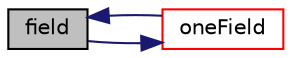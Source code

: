 digraph "field"
{
  bgcolor="transparent";
  edge [fontname="Helvetica",fontsize="10",labelfontname="Helvetica",labelfontsize="10"];
  node [fontname="Helvetica",fontsize="10",shape=record];
  rankdir="LR";
  Node17 [label="field",height=0.2,width=0.4,color="black", fillcolor="grey75", style="filled", fontcolor="black"];
  Node17 -> Node18 [color="midnightblue",fontsize="10",style="solid",fontname="Helvetica"];
  Node18 [label="oneField",height=0.2,width=0.4,color="red",URL="$a27609.html#a09ffc7ca4963a6ab79d4d69803656c6c",tooltip="Construct null. "];
  Node18 -> Node17 [color="midnightblue",fontsize="10",style="solid",fontname="Helvetica"];
}
